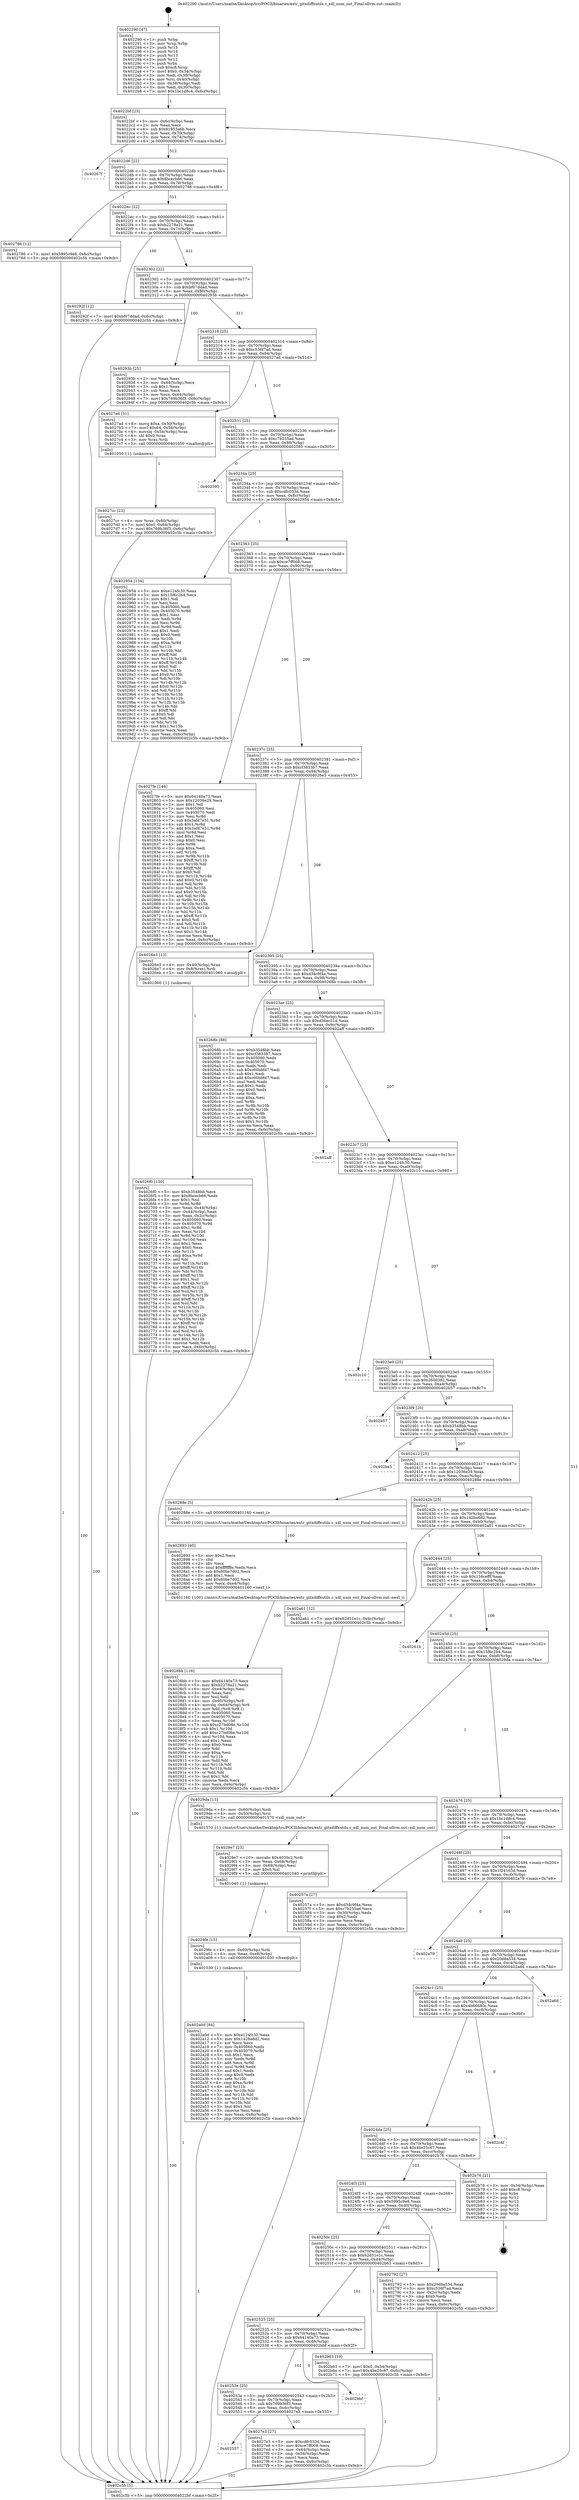 digraph "0x402290" {
  label = "0x402290 (/mnt/c/Users/mathe/Desktop/tcc/POCII/binaries/extr_gitxdiffxutils.c_xdl_num_out_Final-ollvm.out::main(0))"
  labelloc = "t"
  node[shape=record]

  Entry [label="",width=0.3,height=0.3,shape=circle,fillcolor=black,style=filled]
  "0x4022bf" [label="{
     0x4022bf [23]\l
     | [instrs]\l
     &nbsp;&nbsp;0x4022bf \<+3\>: mov -0x6c(%rbp),%eax\l
     &nbsp;&nbsp;0x4022c2 \<+2\>: mov %eax,%ecx\l
     &nbsp;&nbsp;0x4022c4 \<+6\>: sub $0x81953a6b,%ecx\l
     &nbsp;&nbsp;0x4022ca \<+3\>: mov %eax,-0x70(%rbp)\l
     &nbsp;&nbsp;0x4022cd \<+3\>: mov %ecx,-0x74(%rbp)\l
     &nbsp;&nbsp;0x4022d0 \<+6\>: je 000000000040267f \<main+0x3ef\>\l
  }"]
  "0x40267f" [label="{
     0x40267f\l
  }", style=dashed]
  "0x4022d6" [label="{
     0x4022d6 [22]\l
     | [instrs]\l
     &nbsp;&nbsp;0x4022d6 \<+5\>: jmp 00000000004022db \<main+0x4b\>\l
     &nbsp;&nbsp;0x4022db \<+3\>: mov -0x70(%rbp),%eax\l
     &nbsp;&nbsp;0x4022de \<+5\>: sub $0x8bcecb66,%eax\l
     &nbsp;&nbsp;0x4022e3 \<+3\>: mov %eax,-0x78(%rbp)\l
     &nbsp;&nbsp;0x4022e6 \<+6\>: je 0000000000402786 \<main+0x4f6\>\l
  }"]
  Exit [label="",width=0.3,height=0.3,shape=circle,fillcolor=black,style=filled,peripheries=2]
  "0x402786" [label="{
     0x402786 [12]\l
     | [instrs]\l
     &nbsp;&nbsp;0x402786 \<+7\>: movl $0x5995c9e8,-0x6c(%rbp)\l
     &nbsp;&nbsp;0x40278d \<+5\>: jmp 0000000000402c5b \<main+0x9cb\>\l
  }"]
  "0x4022ec" [label="{
     0x4022ec [22]\l
     | [instrs]\l
     &nbsp;&nbsp;0x4022ec \<+5\>: jmp 00000000004022f1 \<main+0x61\>\l
     &nbsp;&nbsp;0x4022f1 \<+3\>: mov -0x70(%rbp),%eax\l
     &nbsp;&nbsp;0x4022f4 \<+5\>: sub $0xb2278a21,%eax\l
     &nbsp;&nbsp;0x4022f9 \<+3\>: mov %eax,-0x7c(%rbp)\l
     &nbsp;&nbsp;0x4022fc \<+6\>: je 000000000040292f \<main+0x69f\>\l
  }"]
  "0x402a0d" [label="{
     0x402a0d [84]\l
     | [instrs]\l
     &nbsp;&nbsp;0x402a0d \<+5\>: mov $0xe124fc30,%eax\l
     &nbsp;&nbsp;0x402a12 \<+5\>: mov $0x142ba6d2,%esi\l
     &nbsp;&nbsp;0x402a17 \<+2\>: xor %ecx,%ecx\l
     &nbsp;&nbsp;0x402a19 \<+7\>: mov 0x405060,%edx\l
     &nbsp;&nbsp;0x402a20 \<+8\>: mov 0x405070,%r8d\l
     &nbsp;&nbsp;0x402a28 \<+3\>: sub $0x1,%ecx\l
     &nbsp;&nbsp;0x402a2b \<+3\>: mov %edx,%r9d\l
     &nbsp;&nbsp;0x402a2e \<+3\>: add %ecx,%r9d\l
     &nbsp;&nbsp;0x402a31 \<+4\>: imul %r9d,%edx\l
     &nbsp;&nbsp;0x402a35 \<+3\>: and $0x1,%edx\l
     &nbsp;&nbsp;0x402a38 \<+3\>: cmp $0x0,%edx\l
     &nbsp;&nbsp;0x402a3b \<+4\>: sete %r10b\l
     &nbsp;&nbsp;0x402a3f \<+4\>: cmp $0xa,%r8d\l
     &nbsp;&nbsp;0x402a43 \<+4\>: setl %r11b\l
     &nbsp;&nbsp;0x402a47 \<+3\>: mov %r10b,%bl\l
     &nbsp;&nbsp;0x402a4a \<+3\>: and %r11b,%bl\l
     &nbsp;&nbsp;0x402a4d \<+3\>: xor %r11b,%r10b\l
     &nbsp;&nbsp;0x402a50 \<+3\>: or %r10b,%bl\l
     &nbsp;&nbsp;0x402a53 \<+3\>: test $0x1,%bl\l
     &nbsp;&nbsp;0x402a56 \<+3\>: cmovne %esi,%eax\l
     &nbsp;&nbsp;0x402a59 \<+3\>: mov %eax,-0x6c(%rbp)\l
     &nbsp;&nbsp;0x402a5c \<+5\>: jmp 0000000000402c5b \<main+0x9cb\>\l
  }"]
  "0x40292f" [label="{
     0x40292f [12]\l
     | [instrs]\l
     &nbsp;&nbsp;0x40292f \<+7\>: movl $0xbf07ddad,-0x6c(%rbp)\l
     &nbsp;&nbsp;0x402936 \<+5\>: jmp 0000000000402c5b \<main+0x9cb\>\l
  }"]
  "0x402302" [label="{
     0x402302 [22]\l
     | [instrs]\l
     &nbsp;&nbsp;0x402302 \<+5\>: jmp 0000000000402307 \<main+0x77\>\l
     &nbsp;&nbsp;0x402307 \<+3\>: mov -0x70(%rbp),%eax\l
     &nbsp;&nbsp;0x40230a \<+5\>: sub $0xbf07ddad,%eax\l
     &nbsp;&nbsp;0x40230f \<+3\>: mov %eax,-0x80(%rbp)\l
     &nbsp;&nbsp;0x402312 \<+6\>: je 000000000040293b \<main+0x6ab\>\l
  }"]
  "0x4029fe" [label="{
     0x4029fe [15]\l
     | [instrs]\l
     &nbsp;&nbsp;0x4029fe \<+4\>: mov -0x60(%rbp),%rdi\l
     &nbsp;&nbsp;0x402a02 \<+6\>: mov %eax,-0xe8(%rbp)\l
     &nbsp;&nbsp;0x402a08 \<+5\>: call 0000000000401030 \<free@plt\>\l
     | [calls]\l
     &nbsp;&nbsp;0x401030 \{1\} (unknown)\l
  }"]
  "0x40293b" [label="{
     0x40293b [25]\l
     | [instrs]\l
     &nbsp;&nbsp;0x40293b \<+2\>: xor %eax,%eax\l
     &nbsp;&nbsp;0x40293d \<+3\>: mov -0x64(%rbp),%ecx\l
     &nbsp;&nbsp;0x402940 \<+3\>: sub $0x1,%eax\l
     &nbsp;&nbsp;0x402943 \<+2\>: sub %eax,%ecx\l
     &nbsp;&nbsp;0x402945 \<+3\>: mov %ecx,-0x64(%rbp)\l
     &nbsp;&nbsp;0x402948 \<+7\>: movl $0x769b36f3,-0x6c(%rbp)\l
     &nbsp;&nbsp;0x40294f \<+5\>: jmp 0000000000402c5b \<main+0x9cb\>\l
  }"]
  "0x402318" [label="{
     0x402318 [25]\l
     | [instrs]\l
     &nbsp;&nbsp;0x402318 \<+5\>: jmp 000000000040231d \<main+0x8d\>\l
     &nbsp;&nbsp;0x40231d \<+3\>: mov -0x70(%rbp),%eax\l
     &nbsp;&nbsp;0x402320 \<+5\>: sub $0xc536f7ad,%eax\l
     &nbsp;&nbsp;0x402325 \<+6\>: mov %eax,-0x84(%rbp)\l
     &nbsp;&nbsp;0x40232b \<+6\>: je 00000000004027ad \<main+0x51d\>\l
  }"]
  "0x4029e7" [label="{
     0x4029e7 [23]\l
     | [instrs]\l
     &nbsp;&nbsp;0x4029e7 \<+10\>: movabs $0x4030c2,%rdi\l
     &nbsp;&nbsp;0x4029f1 \<+3\>: mov %eax,-0x68(%rbp)\l
     &nbsp;&nbsp;0x4029f4 \<+3\>: mov -0x68(%rbp),%esi\l
     &nbsp;&nbsp;0x4029f7 \<+2\>: mov $0x0,%al\l
     &nbsp;&nbsp;0x4029f9 \<+5\>: call 0000000000401040 \<printf@plt\>\l
     | [calls]\l
     &nbsp;&nbsp;0x401040 \{1\} (unknown)\l
  }"]
  "0x4027ad" [label="{
     0x4027ad [31]\l
     | [instrs]\l
     &nbsp;&nbsp;0x4027ad \<+8\>: movq $0xa,-0x50(%rbp)\l
     &nbsp;&nbsp;0x4027b5 \<+7\>: movl $0x64,-0x54(%rbp)\l
     &nbsp;&nbsp;0x4027bc \<+4\>: movslq -0x54(%rbp),%rax\l
     &nbsp;&nbsp;0x4027c0 \<+4\>: shl $0x0,%rax\l
     &nbsp;&nbsp;0x4027c4 \<+3\>: mov %rax,%rdi\l
     &nbsp;&nbsp;0x4027c7 \<+5\>: call 0000000000401050 \<malloc@plt\>\l
     | [calls]\l
     &nbsp;&nbsp;0x401050 \{1\} (unknown)\l
  }"]
  "0x402331" [label="{
     0x402331 [25]\l
     | [instrs]\l
     &nbsp;&nbsp;0x402331 \<+5\>: jmp 0000000000402336 \<main+0xa6\>\l
     &nbsp;&nbsp;0x402336 \<+3\>: mov -0x70(%rbp),%eax\l
     &nbsp;&nbsp;0x402339 \<+5\>: sub $0xc7b255ad,%eax\l
     &nbsp;&nbsp;0x40233e \<+6\>: mov %eax,-0x88(%rbp)\l
     &nbsp;&nbsp;0x402344 \<+6\>: je 0000000000402595 \<main+0x305\>\l
  }"]
  "0x4028bb" [label="{
     0x4028bb [116]\l
     | [instrs]\l
     &nbsp;&nbsp;0x4028bb \<+5\>: mov $0x64140a73,%ecx\l
     &nbsp;&nbsp;0x4028c0 \<+5\>: mov $0xb2278a21,%edx\l
     &nbsp;&nbsp;0x4028c5 \<+6\>: mov -0xe4(%rbp),%esi\l
     &nbsp;&nbsp;0x4028cb \<+3\>: imul %eax,%esi\l
     &nbsp;&nbsp;0x4028ce \<+3\>: mov %sil,%dil\l
     &nbsp;&nbsp;0x4028d1 \<+4\>: mov -0x60(%rbp),%r8\l
     &nbsp;&nbsp;0x4028d5 \<+4\>: movslq -0x64(%rbp),%r9\l
     &nbsp;&nbsp;0x4028d9 \<+4\>: mov %dil,(%r8,%r9,1)\l
     &nbsp;&nbsp;0x4028dd \<+7\>: mov 0x405060,%eax\l
     &nbsp;&nbsp;0x4028e4 \<+7\>: mov 0x405070,%esi\l
     &nbsp;&nbsp;0x4028eb \<+3\>: mov %eax,%r10d\l
     &nbsp;&nbsp;0x4028ee \<+7\>: sub $0xc27bd08e,%r10d\l
     &nbsp;&nbsp;0x4028f5 \<+4\>: sub $0x1,%r10d\l
     &nbsp;&nbsp;0x4028f9 \<+7\>: add $0xc27bd08e,%r10d\l
     &nbsp;&nbsp;0x402900 \<+4\>: imul %r10d,%eax\l
     &nbsp;&nbsp;0x402904 \<+3\>: and $0x1,%eax\l
     &nbsp;&nbsp;0x402907 \<+3\>: cmp $0x0,%eax\l
     &nbsp;&nbsp;0x40290a \<+4\>: sete %dil\l
     &nbsp;&nbsp;0x40290e \<+3\>: cmp $0xa,%esi\l
     &nbsp;&nbsp;0x402911 \<+4\>: setl %r11b\l
     &nbsp;&nbsp;0x402915 \<+3\>: mov %dil,%bl\l
     &nbsp;&nbsp;0x402918 \<+3\>: and %r11b,%bl\l
     &nbsp;&nbsp;0x40291b \<+3\>: xor %r11b,%dil\l
     &nbsp;&nbsp;0x40291e \<+3\>: or %dil,%bl\l
     &nbsp;&nbsp;0x402921 \<+3\>: test $0x1,%bl\l
     &nbsp;&nbsp;0x402924 \<+3\>: cmovne %edx,%ecx\l
     &nbsp;&nbsp;0x402927 \<+3\>: mov %ecx,-0x6c(%rbp)\l
     &nbsp;&nbsp;0x40292a \<+5\>: jmp 0000000000402c5b \<main+0x9cb\>\l
  }"]
  "0x402595" [label="{
     0x402595\l
  }", style=dashed]
  "0x40234a" [label="{
     0x40234a [25]\l
     | [instrs]\l
     &nbsp;&nbsp;0x40234a \<+5\>: jmp 000000000040234f \<main+0xbf\>\l
     &nbsp;&nbsp;0x40234f \<+3\>: mov -0x70(%rbp),%eax\l
     &nbsp;&nbsp;0x402352 \<+5\>: sub $0xcdfc033d,%eax\l
     &nbsp;&nbsp;0x402357 \<+6\>: mov %eax,-0x8c(%rbp)\l
     &nbsp;&nbsp;0x40235d \<+6\>: je 0000000000402954 \<main+0x6c4\>\l
  }"]
  "0x402893" [label="{
     0x402893 [40]\l
     | [instrs]\l
     &nbsp;&nbsp;0x402893 \<+5\>: mov $0x2,%ecx\l
     &nbsp;&nbsp;0x402898 \<+1\>: cltd\l
     &nbsp;&nbsp;0x402899 \<+2\>: idiv %ecx\l
     &nbsp;&nbsp;0x40289b \<+6\>: imul $0xfffffffe,%edx,%ecx\l
     &nbsp;&nbsp;0x4028a1 \<+6\>: sub $0x60be7d02,%ecx\l
     &nbsp;&nbsp;0x4028a7 \<+3\>: add $0x1,%ecx\l
     &nbsp;&nbsp;0x4028aa \<+6\>: add $0x60be7d02,%ecx\l
     &nbsp;&nbsp;0x4028b0 \<+6\>: mov %ecx,-0xe4(%rbp)\l
     &nbsp;&nbsp;0x4028b6 \<+5\>: call 0000000000401160 \<next_i\>\l
     | [calls]\l
     &nbsp;&nbsp;0x401160 \{100\} (/mnt/c/Users/mathe/Desktop/tcc/POCII/binaries/extr_gitxdiffxutils.c_xdl_num_out_Final-ollvm.out::next_i)\l
  }"]
  "0x402954" [label="{
     0x402954 [134]\l
     | [instrs]\l
     &nbsp;&nbsp;0x402954 \<+5\>: mov $0xe124fc30,%eax\l
     &nbsp;&nbsp;0x402959 \<+5\>: mov $0x15f6c2b4,%ecx\l
     &nbsp;&nbsp;0x40295e \<+2\>: mov $0x1,%dl\l
     &nbsp;&nbsp;0x402960 \<+2\>: xor %esi,%esi\l
     &nbsp;&nbsp;0x402962 \<+7\>: mov 0x405060,%edi\l
     &nbsp;&nbsp;0x402969 \<+8\>: mov 0x405070,%r8d\l
     &nbsp;&nbsp;0x402971 \<+3\>: sub $0x1,%esi\l
     &nbsp;&nbsp;0x402974 \<+3\>: mov %edi,%r9d\l
     &nbsp;&nbsp;0x402977 \<+3\>: add %esi,%r9d\l
     &nbsp;&nbsp;0x40297a \<+4\>: imul %r9d,%edi\l
     &nbsp;&nbsp;0x40297e \<+3\>: and $0x1,%edi\l
     &nbsp;&nbsp;0x402981 \<+3\>: cmp $0x0,%edi\l
     &nbsp;&nbsp;0x402984 \<+4\>: sete %r10b\l
     &nbsp;&nbsp;0x402988 \<+4\>: cmp $0xa,%r8d\l
     &nbsp;&nbsp;0x40298c \<+4\>: setl %r11b\l
     &nbsp;&nbsp;0x402990 \<+3\>: mov %r10b,%bl\l
     &nbsp;&nbsp;0x402993 \<+3\>: xor $0xff,%bl\l
     &nbsp;&nbsp;0x402996 \<+3\>: mov %r11b,%r14b\l
     &nbsp;&nbsp;0x402999 \<+4\>: xor $0xff,%r14b\l
     &nbsp;&nbsp;0x40299d \<+3\>: xor $0x0,%dl\l
     &nbsp;&nbsp;0x4029a0 \<+3\>: mov %bl,%r15b\l
     &nbsp;&nbsp;0x4029a3 \<+4\>: and $0x0,%r15b\l
     &nbsp;&nbsp;0x4029a7 \<+3\>: and %dl,%r10b\l
     &nbsp;&nbsp;0x4029aa \<+3\>: mov %r14b,%r12b\l
     &nbsp;&nbsp;0x4029ad \<+4\>: and $0x0,%r12b\l
     &nbsp;&nbsp;0x4029b1 \<+3\>: and %dl,%r11b\l
     &nbsp;&nbsp;0x4029b4 \<+3\>: or %r10b,%r15b\l
     &nbsp;&nbsp;0x4029b7 \<+3\>: or %r11b,%r12b\l
     &nbsp;&nbsp;0x4029ba \<+3\>: xor %r12b,%r15b\l
     &nbsp;&nbsp;0x4029bd \<+3\>: or %r14b,%bl\l
     &nbsp;&nbsp;0x4029c0 \<+3\>: xor $0xff,%bl\l
     &nbsp;&nbsp;0x4029c3 \<+3\>: or $0x0,%dl\l
     &nbsp;&nbsp;0x4029c6 \<+2\>: and %dl,%bl\l
     &nbsp;&nbsp;0x4029c8 \<+3\>: or %bl,%r15b\l
     &nbsp;&nbsp;0x4029cb \<+4\>: test $0x1,%r15b\l
     &nbsp;&nbsp;0x4029cf \<+3\>: cmovne %ecx,%eax\l
     &nbsp;&nbsp;0x4029d2 \<+3\>: mov %eax,-0x6c(%rbp)\l
     &nbsp;&nbsp;0x4029d5 \<+5\>: jmp 0000000000402c5b \<main+0x9cb\>\l
  }"]
  "0x402363" [label="{
     0x402363 [25]\l
     | [instrs]\l
     &nbsp;&nbsp;0x402363 \<+5\>: jmp 0000000000402368 \<main+0xd8\>\l
     &nbsp;&nbsp;0x402368 \<+3\>: mov -0x70(%rbp),%eax\l
     &nbsp;&nbsp;0x40236b \<+5\>: sub $0xce7ff008,%eax\l
     &nbsp;&nbsp;0x402370 \<+6\>: mov %eax,-0x90(%rbp)\l
     &nbsp;&nbsp;0x402376 \<+6\>: je 00000000004027fe \<main+0x56e\>\l
  }"]
  "0x402557" [label="{
     0x402557\l
  }", style=dashed]
  "0x4027fe" [label="{
     0x4027fe [144]\l
     | [instrs]\l
     &nbsp;&nbsp;0x4027fe \<+5\>: mov $0x64140a73,%eax\l
     &nbsp;&nbsp;0x402803 \<+5\>: mov $0x12036e29,%ecx\l
     &nbsp;&nbsp;0x402808 \<+2\>: mov $0x1,%dl\l
     &nbsp;&nbsp;0x40280a \<+7\>: mov 0x405060,%esi\l
     &nbsp;&nbsp;0x402811 \<+7\>: mov 0x405070,%edi\l
     &nbsp;&nbsp;0x402818 \<+3\>: mov %esi,%r8d\l
     &nbsp;&nbsp;0x40281b \<+7\>: sub $0x3afd7e51,%r8d\l
     &nbsp;&nbsp;0x402822 \<+4\>: sub $0x1,%r8d\l
     &nbsp;&nbsp;0x402826 \<+7\>: add $0x3afd7e51,%r8d\l
     &nbsp;&nbsp;0x40282d \<+4\>: imul %r8d,%esi\l
     &nbsp;&nbsp;0x402831 \<+3\>: and $0x1,%esi\l
     &nbsp;&nbsp;0x402834 \<+3\>: cmp $0x0,%esi\l
     &nbsp;&nbsp;0x402837 \<+4\>: sete %r9b\l
     &nbsp;&nbsp;0x40283b \<+3\>: cmp $0xa,%edi\l
     &nbsp;&nbsp;0x40283e \<+4\>: setl %r10b\l
     &nbsp;&nbsp;0x402842 \<+3\>: mov %r9b,%r11b\l
     &nbsp;&nbsp;0x402845 \<+4\>: xor $0xff,%r11b\l
     &nbsp;&nbsp;0x402849 \<+3\>: mov %r10b,%bl\l
     &nbsp;&nbsp;0x40284c \<+3\>: xor $0xff,%bl\l
     &nbsp;&nbsp;0x40284f \<+3\>: xor $0x0,%dl\l
     &nbsp;&nbsp;0x402852 \<+3\>: mov %r11b,%r14b\l
     &nbsp;&nbsp;0x402855 \<+4\>: and $0x0,%r14b\l
     &nbsp;&nbsp;0x402859 \<+3\>: and %dl,%r9b\l
     &nbsp;&nbsp;0x40285c \<+3\>: mov %bl,%r15b\l
     &nbsp;&nbsp;0x40285f \<+4\>: and $0x0,%r15b\l
     &nbsp;&nbsp;0x402863 \<+3\>: and %dl,%r10b\l
     &nbsp;&nbsp;0x402866 \<+3\>: or %r9b,%r14b\l
     &nbsp;&nbsp;0x402869 \<+3\>: or %r10b,%r15b\l
     &nbsp;&nbsp;0x40286c \<+3\>: xor %r15b,%r14b\l
     &nbsp;&nbsp;0x40286f \<+3\>: or %bl,%r11b\l
     &nbsp;&nbsp;0x402872 \<+4\>: xor $0xff,%r11b\l
     &nbsp;&nbsp;0x402876 \<+3\>: or $0x0,%dl\l
     &nbsp;&nbsp;0x402879 \<+3\>: and %dl,%r11b\l
     &nbsp;&nbsp;0x40287c \<+3\>: or %r11b,%r14b\l
     &nbsp;&nbsp;0x40287f \<+4\>: test $0x1,%r14b\l
     &nbsp;&nbsp;0x402883 \<+3\>: cmovne %ecx,%eax\l
     &nbsp;&nbsp;0x402886 \<+3\>: mov %eax,-0x6c(%rbp)\l
     &nbsp;&nbsp;0x402889 \<+5\>: jmp 0000000000402c5b \<main+0x9cb\>\l
  }"]
  "0x40237c" [label="{
     0x40237c [25]\l
     | [instrs]\l
     &nbsp;&nbsp;0x40237c \<+5\>: jmp 0000000000402381 \<main+0xf1\>\l
     &nbsp;&nbsp;0x402381 \<+3\>: mov -0x70(%rbp),%eax\l
     &nbsp;&nbsp;0x402384 \<+5\>: sub $0xcf3833b7,%eax\l
     &nbsp;&nbsp;0x402389 \<+6\>: mov %eax,-0x94(%rbp)\l
     &nbsp;&nbsp;0x40238f \<+6\>: je 00000000004026e3 \<main+0x453\>\l
  }"]
  "0x4027e3" [label="{
     0x4027e3 [27]\l
     | [instrs]\l
     &nbsp;&nbsp;0x4027e3 \<+5\>: mov $0xcdfc033d,%eax\l
     &nbsp;&nbsp;0x4027e8 \<+5\>: mov $0xce7ff008,%ecx\l
     &nbsp;&nbsp;0x4027ed \<+3\>: mov -0x64(%rbp),%edx\l
     &nbsp;&nbsp;0x4027f0 \<+3\>: cmp -0x54(%rbp),%edx\l
     &nbsp;&nbsp;0x4027f3 \<+3\>: cmovl %ecx,%eax\l
     &nbsp;&nbsp;0x4027f6 \<+3\>: mov %eax,-0x6c(%rbp)\l
     &nbsp;&nbsp;0x4027f9 \<+5\>: jmp 0000000000402c5b \<main+0x9cb\>\l
  }"]
  "0x4026e3" [label="{
     0x4026e3 [13]\l
     | [instrs]\l
     &nbsp;&nbsp;0x4026e3 \<+4\>: mov -0x40(%rbp),%rax\l
     &nbsp;&nbsp;0x4026e7 \<+4\>: mov 0x8(%rax),%rdi\l
     &nbsp;&nbsp;0x4026eb \<+5\>: call 0000000000401060 \<atoi@plt\>\l
     | [calls]\l
     &nbsp;&nbsp;0x401060 \{1\} (unknown)\l
  }"]
  "0x402395" [label="{
     0x402395 [25]\l
     | [instrs]\l
     &nbsp;&nbsp;0x402395 \<+5\>: jmp 000000000040239a \<main+0x10a\>\l
     &nbsp;&nbsp;0x40239a \<+3\>: mov -0x70(%rbp),%eax\l
     &nbsp;&nbsp;0x40239d \<+5\>: sub $0xd34c9f4a,%eax\l
     &nbsp;&nbsp;0x4023a2 \<+6\>: mov %eax,-0x98(%rbp)\l
     &nbsp;&nbsp;0x4023a8 \<+6\>: je 000000000040268b \<main+0x3fb\>\l
  }"]
  "0x40253e" [label="{
     0x40253e [25]\l
     | [instrs]\l
     &nbsp;&nbsp;0x40253e \<+5\>: jmp 0000000000402543 \<main+0x2b3\>\l
     &nbsp;&nbsp;0x402543 \<+3\>: mov -0x70(%rbp),%eax\l
     &nbsp;&nbsp;0x402546 \<+5\>: sub $0x769b36f3,%eax\l
     &nbsp;&nbsp;0x40254b \<+6\>: mov %eax,-0xdc(%rbp)\l
     &nbsp;&nbsp;0x402551 \<+6\>: je 00000000004027e3 \<main+0x553\>\l
  }"]
  "0x40268b" [label="{
     0x40268b [88]\l
     | [instrs]\l
     &nbsp;&nbsp;0x40268b \<+5\>: mov $0xb3548bb,%eax\l
     &nbsp;&nbsp;0x402690 \<+5\>: mov $0xcf3833b7,%ecx\l
     &nbsp;&nbsp;0x402695 \<+7\>: mov 0x405060,%edx\l
     &nbsp;&nbsp;0x40269c \<+7\>: mov 0x405070,%esi\l
     &nbsp;&nbsp;0x4026a3 \<+2\>: mov %edx,%edi\l
     &nbsp;&nbsp;0x4026a5 \<+6\>: sub $0xc60bbfd7,%edi\l
     &nbsp;&nbsp;0x4026ab \<+3\>: sub $0x1,%edi\l
     &nbsp;&nbsp;0x4026ae \<+6\>: add $0xc60bbfd7,%edi\l
     &nbsp;&nbsp;0x4026b4 \<+3\>: imul %edi,%edx\l
     &nbsp;&nbsp;0x4026b7 \<+3\>: and $0x1,%edx\l
     &nbsp;&nbsp;0x4026ba \<+3\>: cmp $0x0,%edx\l
     &nbsp;&nbsp;0x4026bd \<+4\>: sete %r8b\l
     &nbsp;&nbsp;0x4026c1 \<+3\>: cmp $0xa,%esi\l
     &nbsp;&nbsp;0x4026c4 \<+4\>: setl %r9b\l
     &nbsp;&nbsp;0x4026c8 \<+3\>: mov %r8b,%r10b\l
     &nbsp;&nbsp;0x4026cb \<+3\>: and %r9b,%r10b\l
     &nbsp;&nbsp;0x4026ce \<+3\>: xor %r9b,%r8b\l
     &nbsp;&nbsp;0x4026d1 \<+3\>: or %r8b,%r10b\l
     &nbsp;&nbsp;0x4026d4 \<+4\>: test $0x1,%r10b\l
     &nbsp;&nbsp;0x4026d8 \<+3\>: cmovne %ecx,%eax\l
     &nbsp;&nbsp;0x4026db \<+3\>: mov %eax,-0x6c(%rbp)\l
     &nbsp;&nbsp;0x4026de \<+5\>: jmp 0000000000402c5b \<main+0x9cb\>\l
  }"]
  "0x4023ae" [label="{
     0x4023ae [25]\l
     | [instrs]\l
     &nbsp;&nbsp;0x4023ae \<+5\>: jmp 00000000004023b3 \<main+0x123\>\l
     &nbsp;&nbsp;0x4023b3 \<+3\>: mov -0x70(%rbp),%eax\l
     &nbsp;&nbsp;0x4023b6 \<+5\>: sub $0xd36ec51d,%eax\l
     &nbsp;&nbsp;0x4023bb \<+6\>: mov %eax,-0x9c(%rbp)\l
     &nbsp;&nbsp;0x4023c1 \<+6\>: je 0000000000402aff \<main+0x86f\>\l
  }"]
  "0x402bbf" [label="{
     0x402bbf\l
  }", style=dashed]
  "0x402aff" [label="{
     0x402aff\l
  }", style=dashed]
  "0x4023c7" [label="{
     0x4023c7 [25]\l
     | [instrs]\l
     &nbsp;&nbsp;0x4023c7 \<+5\>: jmp 00000000004023cc \<main+0x13c\>\l
     &nbsp;&nbsp;0x4023cc \<+3\>: mov -0x70(%rbp),%eax\l
     &nbsp;&nbsp;0x4023cf \<+5\>: sub $0xe124fc30,%eax\l
     &nbsp;&nbsp;0x4023d4 \<+6\>: mov %eax,-0xa0(%rbp)\l
     &nbsp;&nbsp;0x4023da \<+6\>: je 0000000000402c10 \<main+0x980\>\l
  }"]
  "0x402525" [label="{
     0x402525 [25]\l
     | [instrs]\l
     &nbsp;&nbsp;0x402525 \<+5\>: jmp 000000000040252a \<main+0x29a\>\l
     &nbsp;&nbsp;0x40252a \<+3\>: mov -0x70(%rbp),%eax\l
     &nbsp;&nbsp;0x40252d \<+5\>: sub $0x64140a73,%eax\l
     &nbsp;&nbsp;0x402532 \<+6\>: mov %eax,-0xd8(%rbp)\l
     &nbsp;&nbsp;0x402538 \<+6\>: je 0000000000402bbf \<main+0x92f\>\l
  }"]
  "0x402c10" [label="{
     0x402c10\l
  }", style=dashed]
  "0x4023e0" [label="{
     0x4023e0 [25]\l
     | [instrs]\l
     &nbsp;&nbsp;0x4023e0 \<+5\>: jmp 00000000004023e5 \<main+0x155\>\l
     &nbsp;&nbsp;0x4023e5 \<+3\>: mov -0x70(%rbp),%eax\l
     &nbsp;&nbsp;0x4023e8 \<+5\>: sub $0x2600382,%eax\l
     &nbsp;&nbsp;0x4023ed \<+6\>: mov %eax,-0xa4(%rbp)\l
     &nbsp;&nbsp;0x4023f3 \<+6\>: je 0000000000402b57 \<main+0x8c7\>\l
  }"]
  "0x402b63" [label="{
     0x402b63 [19]\l
     | [instrs]\l
     &nbsp;&nbsp;0x402b63 \<+7\>: movl $0x0,-0x34(%rbp)\l
     &nbsp;&nbsp;0x402b6a \<+7\>: movl $0x4be25c67,-0x6c(%rbp)\l
     &nbsp;&nbsp;0x402b71 \<+5\>: jmp 0000000000402c5b \<main+0x9cb\>\l
  }"]
  "0x402b57" [label="{
     0x402b57\l
  }", style=dashed]
  "0x4023f9" [label="{
     0x4023f9 [25]\l
     | [instrs]\l
     &nbsp;&nbsp;0x4023f9 \<+5\>: jmp 00000000004023fe \<main+0x16e\>\l
     &nbsp;&nbsp;0x4023fe \<+3\>: mov -0x70(%rbp),%eax\l
     &nbsp;&nbsp;0x402401 \<+5\>: sub $0xb3548bb,%eax\l
     &nbsp;&nbsp;0x402406 \<+6\>: mov %eax,-0xa8(%rbp)\l
     &nbsp;&nbsp;0x40240c \<+6\>: je 0000000000402ba3 \<main+0x913\>\l
  }"]
  "0x4027cc" [label="{
     0x4027cc [23]\l
     | [instrs]\l
     &nbsp;&nbsp;0x4027cc \<+4\>: mov %rax,-0x60(%rbp)\l
     &nbsp;&nbsp;0x4027d0 \<+7\>: movl $0x0,-0x64(%rbp)\l
     &nbsp;&nbsp;0x4027d7 \<+7\>: movl $0x769b36f3,-0x6c(%rbp)\l
     &nbsp;&nbsp;0x4027de \<+5\>: jmp 0000000000402c5b \<main+0x9cb\>\l
  }"]
  "0x402ba3" [label="{
     0x402ba3\l
  }", style=dashed]
  "0x402412" [label="{
     0x402412 [25]\l
     | [instrs]\l
     &nbsp;&nbsp;0x402412 \<+5\>: jmp 0000000000402417 \<main+0x187\>\l
     &nbsp;&nbsp;0x402417 \<+3\>: mov -0x70(%rbp),%eax\l
     &nbsp;&nbsp;0x40241a \<+5\>: sub $0x12036e29,%eax\l
     &nbsp;&nbsp;0x40241f \<+6\>: mov %eax,-0xac(%rbp)\l
     &nbsp;&nbsp;0x402425 \<+6\>: je 000000000040288e \<main+0x5fe\>\l
  }"]
  "0x40250c" [label="{
     0x40250c [25]\l
     | [instrs]\l
     &nbsp;&nbsp;0x40250c \<+5\>: jmp 0000000000402511 \<main+0x281\>\l
     &nbsp;&nbsp;0x402511 \<+3\>: mov -0x70(%rbp),%eax\l
     &nbsp;&nbsp;0x402514 \<+5\>: sub $0x62d51e1c,%eax\l
     &nbsp;&nbsp;0x402519 \<+6\>: mov %eax,-0xd4(%rbp)\l
     &nbsp;&nbsp;0x40251f \<+6\>: je 0000000000402b63 \<main+0x8d3\>\l
  }"]
  "0x40288e" [label="{
     0x40288e [5]\l
     | [instrs]\l
     &nbsp;&nbsp;0x40288e \<+5\>: call 0000000000401160 \<next_i\>\l
     | [calls]\l
     &nbsp;&nbsp;0x401160 \{100\} (/mnt/c/Users/mathe/Desktop/tcc/POCII/binaries/extr_gitxdiffxutils.c_xdl_num_out_Final-ollvm.out::next_i)\l
  }"]
  "0x40242b" [label="{
     0x40242b [25]\l
     | [instrs]\l
     &nbsp;&nbsp;0x40242b \<+5\>: jmp 0000000000402430 \<main+0x1a0\>\l
     &nbsp;&nbsp;0x402430 \<+3\>: mov -0x70(%rbp),%eax\l
     &nbsp;&nbsp;0x402433 \<+5\>: sub $0x142ba6d2,%eax\l
     &nbsp;&nbsp;0x402438 \<+6\>: mov %eax,-0xb0(%rbp)\l
     &nbsp;&nbsp;0x40243e \<+6\>: je 0000000000402a61 \<main+0x7d1\>\l
  }"]
  "0x402792" [label="{
     0x402792 [27]\l
     | [instrs]\l
     &nbsp;&nbsp;0x402792 \<+5\>: mov $0x20d8a534,%eax\l
     &nbsp;&nbsp;0x402797 \<+5\>: mov $0xc536f7ad,%ecx\l
     &nbsp;&nbsp;0x40279c \<+3\>: mov -0x2c(%rbp),%edx\l
     &nbsp;&nbsp;0x40279f \<+3\>: cmp $0x0,%edx\l
     &nbsp;&nbsp;0x4027a2 \<+3\>: cmove %ecx,%eax\l
     &nbsp;&nbsp;0x4027a5 \<+3\>: mov %eax,-0x6c(%rbp)\l
     &nbsp;&nbsp;0x4027a8 \<+5\>: jmp 0000000000402c5b \<main+0x9cb\>\l
  }"]
  "0x402a61" [label="{
     0x402a61 [12]\l
     | [instrs]\l
     &nbsp;&nbsp;0x402a61 \<+7\>: movl $0x62d51e1c,-0x6c(%rbp)\l
     &nbsp;&nbsp;0x402a68 \<+5\>: jmp 0000000000402c5b \<main+0x9cb\>\l
  }"]
  "0x402444" [label="{
     0x402444 [25]\l
     | [instrs]\l
     &nbsp;&nbsp;0x402444 \<+5\>: jmp 0000000000402449 \<main+0x1b9\>\l
     &nbsp;&nbsp;0x402449 \<+3\>: mov -0x70(%rbp),%eax\l
     &nbsp;&nbsp;0x40244c \<+5\>: sub $0x158cefff,%eax\l
     &nbsp;&nbsp;0x402451 \<+6\>: mov %eax,-0xb4(%rbp)\l
     &nbsp;&nbsp;0x402457 \<+6\>: je 000000000040261b \<main+0x38b\>\l
  }"]
  "0x4024f3" [label="{
     0x4024f3 [25]\l
     | [instrs]\l
     &nbsp;&nbsp;0x4024f3 \<+5\>: jmp 00000000004024f8 \<main+0x268\>\l
     &nbsp;&nbsp;0x4024f8 \<+3\>: mov -0x70(%rbp),%eax\l
     &nbsp;&nbsp;0x4024fb \<+5\>: sub $0x5995c9e8,%eax\l
     &nbsp;&nbsp;0x402500 \<+6\>: mov %eax,-0xd0(%rbp)\l
     &nbsp;&nbsp;0x402506 \<+6\>: je 0000000000402792 \<main+0x502\>\l
  }"]
  "0x40261b" [label="{
     0x40261b\l
  }", style=dashed]
  "0x40245d" [label="{
     0x40245d [25]\l
     | [instrs]\l
     &nbsp;&nbsp;0x40245d \<+5\>: jmp 0000000000402462 \<main+0x1d2\>\l
     &nbsp;&nbsp;0x402462 \<+3\>: mov -0x70(%rbp),%eax\l
     &nbsp;&nbsp;0x402465 \<+5\>: sub $0x15f6c2b4,%eax\l
     &nbsp;&nbsp;0x40246a \<+6\>: mov %eax,-0xb8(%rbp)\l
     &nbsp;&nbsp;0x402470 \<+6\>: je 00000000004029da \<main+0x74a\>\l
  }"]
  "0x402b76" [label="{
     0x402b76 [21]\l
     | [instrs]\l
     &nbsp;&nbsp;0x402b76 \<+3\>: mov -0x34(%rbp),%eax\l
     &nbsp;&nbsp;0x402b79 \<+7\>: add $0xc8,%rsp\l
     &nbsp;&nbsp;0x402b80 \<+1\>: pop %rbx\l
     &nbsp;&nbsp;0x402b81 \<+2\>: pop %r12\l
     &nbsp;&nbsp;0x402b83 \<+2\>: pop %r13\l
     &nbsp;&nbsp;0x402b85 \<+2\>: pop %r14\l
     &nbsp;&nbsp;0x402b87 \<+2\>: pop %r15\l
     &nbsp;&nbsp;0x402b89 \<+1\>: pop %rbp\l
     &nbsp;&nbsp;0x402b8a \<+1\>: ret\l
  }"]
  "0x4029da" [label="{
     0x4029da [13]\l
     | [instrs]\l
     &nbsp;&nbsp;0x4029da \<+4\>: mov -0x60(%rbp),%rdi\l
     &nbsp;&nbsp;0x4029de \<+4\>: mov -0x50(%rbp),%rsi\l
     &nbsp;&nbsp;0x4029e2 \<+5\>: call 0000000000401570 \<xdl_num_out\>\l
     | [calls]\l
     &nbsp;&nbsp;0x401570 \{1\} (/mnt/c/Users/mathe/Desktop/tcc/POCII/binaries/extr_gitxdiffxutils.c_xdl_num_out_Final-ollvm.out::xdl_num_out)\l
  }"]
  "0x402476" [label="{
     0x402476 [25]\l
     | [instrs]\l
     &nbsp;&nbsp;0x402476 \<+5\>: jmp 000000000040247b \<main+0x1eb\>\l
     &nbsp;&nbsp;0x40247b \<+3\>: mov -0x70(%rbp),%eax\l
     &nbsp;&nbsp;0x40247e \<+5\>: sub $0x1bc1d8c4,%eax\l
     &nbsp;&nbsp;0x402483 \<+6\>: mov %eax,-0xbc(%rbp)\l
     &nbsp;&nbsp;0x402489 \<+6\>: je 000000000040257a \<main+0x2ea\>\l
  }"]
  "0x4024da" [label="{
     0x4024da [25]\l
     | [instrs]\l
     &nbsp;&nbsp;0x4024da \<+5\>: jmp 00000000004024df \<main+0x24f\>\l
     &nbsp;&nbsp;0x4024df \<+3\>: mov -0x70(%rbp),%eax\l
     &nbsp;&nbsp;0x4024e2 \<+5\>: sub $0x4be25c67,%eax\l
     &nbsp;&nbsp;0x4024e7 \<+6\>: mov %eax,-0xcc(%rbp)\l
     &nbsp;&nbsp;0x4024ed \<+6\>: je 0000000000402b76 \<main+0x8e6\>\l
  }"]
  "0x40257a" [label="{
     0x40257a [27]\l
     | [instrs]\l
     &nbsp;&nbsp;0x40257a \<+5\>: mov $0xd34c9f4a,%eax\l
     &nbsp;&nbsp;0x40257f \<+5\>: mov $0xc7b255ad,%ecx\l
     &nbsp;&nbsp;0x402584 \<+3\>: mov -0x30(%rbp),%edx\l
     &nbsp;&nbsp;0x402587 \<+3\>: cmp $0x2,%edx\l
     &nbsp;&nbsp;0x40258a \<+3\>: cmovne %ecx,%eax\l
     &nbsp;&nbsp;0x40258d \<+3\>: mov %eax,-0x6c(%rbp)\l
     &nbsp;&nbsp;0x402590 \<+5\>: jmp 0000000000402c5b \<main+0x9cb\>\l
  }"]
  "0x40248f" [label="{
     0x40248f [25]\l
     | [instrs]\l
     &nbsp;&nbsp;0x40248f \<+5\>: jmp 0000000000402494 \<main+0x204\>\l
     &nbsp;&nbsp;0x402494 \<+3\>: mov -0x70(%rbp),%eax\l
     &nbsp;&nbsp;0x402497 \<+5\>: sub $0x1f24163d,%eax\l
     &nbsp;&nbsp;0x40249c \<+6\>: mov %eax,-0xc0(%rbp)\l
     &nbsp;&nbsp;0x4024a2 \<+6\>: je 0000000000402a79 \<main+0x7e9\>\l
  }"]
  "0x402c5b" [label="{
     0x402c5b [5]\l
     | [instrs]\l
     &nbsp;&nbsp;0x402c5b \<+5\>: jmp 00000000004022bf \<main+0x2f\>\l
  }"]
  "0x402290" [label="{
     0x402290 [47]\l
     | [instrs]\l
     &nbsp;&nbsp;0x402290 \<+1\>: push %rbp\l
     &nbsp;&nbsp;0x402291 \<+3\>: mov %rsp,%rbp\l
     &nbsp;&nbsp;0x402294 \<+2\>: push %r15\l
     &nbsp;&nbsp;0x402296 \<+2\>: push %r14\l
     &nbsp;&nbsp;0x402298 \<+2\>: push %r13\l
     &nbsp;&nbsp;0x40229a \<+2\>: push %r12\l
     &nbsp;&nbsp;0x40229c \<+1\>: push %rbx\l
     &nbsp;&nbsp;0x40229d \<+7\>: sub $0xc8,%rsp\l
     &nbsp;&nbsp;0x4022a4 \<+7\>: movl $0x0,-0x34(%rbp)\l
     &nbsp;&nbsp;0x4022ab \<+3\>: mov %edi,-0x38(%rbp)\l
     &nbsp;&nbsp;0x4022ae \<+4\>: mov %rsi,-0x40(%rbp)\l
     &nbsp;&nbsp;0x4022b2 \<+3\>: mov -0x38(%rbp),%edi\l
     &nbsp;&nbsp;0x4022b5 \<+3\>: mov %edi,-0x30(%rbp)\l
     &nbsp;&nbsp;0x4022b8 \<+7\>: movl $0x1bc1d8c4,-0x6c(%rbp)\l
  }"]
  "0x4026f0" [label="{
     0x4026f0 [150]\l
     | [instrs]\l
     &nbsp;&nbsp;0x4026f0 \<+5\>: mov $0xb3548bb,%ecx\l
     &nbsp;&nbsp;0x4026f5 \<+5\>: mov $0x8bcecb66,%edx\l
     &nbsp;&nbsp;0x4026fa \<+3\>: mov $0x1,%sil\l
     &nbsp;&nbsp;0x4026fd \<+3\>: xor %r8d,%r8d\l
     &nbsp;&nbsp;0x402700 \<+3\>: mov %eax,-0x44(%rbp)\l
     &nbsp;&nbsp;0x402703 \<+3\>: mov -0x44(%rbp),%eax\l
     &nbsp;&nbsp;0x402706 \<+3\>: mov %eax,-0x2c(%rbp)\l
     &nbsp;&nbsp;0x402709 \<+7\>: mov 0x405060,%eax\l
     &nbsp;&nbsp;0x402710 \<+8\>: mov 0x405070,%r9d\l
     &nbsp;&nbsp;0x402718 \<+4\>: sub $0x1,%r8d\l
     &nbsp;&nbsp;0x40271c \<+3\>: mov %eax,%r10d\l
     &nbsp;&nbsp;0x40271f \<+3\>: add %r8d,%r10d\l
     &nbsp;&nbsp;0x402722 \<+4\>: imul %r10d,%eax\l
     &nbsp;&nbsp;0x402726 \<+3\>: and $0x1,%eax\l
     &nbsp;&nbsp;0x402729 \<+3\>: cmp $0x0,%eax\l
     &nbsp;&nbsp;0x40272c \<+4\>: sete %r11b\l
     &nbsp;&nbsp;0x402730 \<+4\>: cmp $0xa,%r9d\l
     &nbsp;&nbsp;0x402734 \<+3\>: setl %bl\l
     &nbsp;&nbsp;0x402737 \<+3\>: mov %r11b,%r14b\l
     &nbsp;&nbsp;0x40273a \<+4\>: xor $0xff,%r14b\l
     &nbsp;&nbsp;0x40273e \<+3\>: mov %bl,%r15b\l
     &nbsp;&nbsp;0x402741 \<+4\>: xor $0xff,%r15b\l
     &nbsp;&nbsp;0x402745 \<+4\>: xor $0x1,%sil\l
     &nbsp;&nbsp;0x402749 \<+3\>: mov %r14b,%r12b\l
     &nbsp;&nbsp;0x40274c \<+4\>: and $0xff,%r12b\l
     &nbsp;&nbsp;0x402750 \<+3\>: and %sil,%r11b\l
     &nbsp;&nbsp;0x402753 \<+3\>: mov %r15b,%r13b\l
     &nbsp;&nbsp;0x402756 \<+4\>: and $0xff,%r13b\l
     &nbsp;&nbsp;0x40275a \<+3\>: and %sil,%bl\l
     &nbsp;&nbsp;0x40275d \<+3\>: or %r11b,%r12b\l
     &nbsp;&nbsp;0x402760 \<+3\>: or %bl,%r13b\l
     &nbsp;&nbsp;0x402763 \<+3\>: xor %r13b,%r12b\l
     &nbsp;&nbsp;0x402766 \<+3\>: or %r15b,%r14b\l
     &nbsp;&nbsp;0x402769 \<+4\>: xor $0xff,%r14b\l
     &nbsp;&nbsp;0x40276d \<+4\>: or $0x1,%sil\l
     &nbsp;&nbsp;0x402771 \<+3\>: and %sil,%r14b\l
     &nbsp;&nbsp;0x402774 \<+3\>: or %r14b,%r12b\l
     &nbsp;&nbsp;0x402777 \<+4\>: test $0x1,%r12b\l
     &nbsp;&nbsp;0x40277b \<+3\>: cmovne %edx,%ecx\l
     &nbsp;&nbsp;0x40277e \<+3\>: mov %ecx,-0x6c(%rbp)\l
     &nbsp;&nbsp;0x402781 \<+5\>: jmp 0000000000402c5b \<main+0x9cb\>\l
  }"]
  "0x402c4f" [label="{
     0x402c4f\l
  }", style=dashed]
  "0x402a79" [label="{
     0x402a79\l
  }", style=dashed]
  "0x4024a8" [label="{
     0x4024a8 [25]\l
     | [instrs]\l
     &nbsp;&nbsp;0x4024a8 \<+5\>: jmp 00000000004024ad \<main+0x21d\>\l
     &nbsp;&nbsp;0x4024ad \<+3\>: mov -0x70(%rbp),%eax\l
     &nbsp;&nbsp;0x4024b0 \<+5\>: sub $0x20d8a534,%eax\l
     &nbsp;&nbsp;0x4024b5 \<+6\>: mov %eax,-0xc4(%rbp)\l
     &nbsp;&nbsp;0x4024bb \<+6\>: je 0000000000402a6d \<main+0x7dd\>\l
  }"]
  "0x4024c1" [label="{
     0x4024c1 [25]\l
     | [instrs]\l
     &nbsp;&nbsp;0x4024c1 \<+5\>: jmp 00000000004024c6 \<main+0x236\>\l
     &nbsp;&nbsp;0x4024c6 \<+3\>: mov -0x70(%rbp),%eax\l
     &nbsp;&nbsp;0x4024c9 \<+5\>: sub $0x4b66680c,%eax\l
     &nbsp;&nbsp;0x4024ce \<+6\>: mov %eax,-0xc8(%rbp)\l
     &nbsp;&nbsp;0x4024d4 \<+6\>: je 0000000000402c4f \<main+0x9bf\>\l
  }"]
  "0x402a6d" [label="{
     0x402a6d\l
  }", style=dashed]
  Entry -> "0x402290" [label=" 1"]
  "0x4022bf" -> "0x40267f" [label=" 0"]
  "0x4022bf" -> "0x4022d6" [label=" 512"]
  "0x402b76" -> Exit [label=" 1"]
  "0x4022d6" -> "0x402786" [label=" 1"]
  "0x4022d6" -> "0x4022ec" [label=" 511"]
  "0x402b63" -> "0x402c5b" [label=" 1"]
  "0x4022ec" -> "0x40292f" [label=" 100"]
  "0x4022ec" -> "0x402302" [label=" 411"]
  "0x402a61" -> "0x402c5b" [label=" 1"]
  "0x402302" -> "0x40293b" [label=" 100"]
  "0x402302" -> "0x402318" [label=" 311"]
  "0x402a0d" -> "0x402c5b" [label=" 1"]
  "0x402318" -> "0x4027ad" [label=" 1"]
  "0x402318" -> "0x402331" [label=" 310"]
  "0x4029fe" -> "0x402a0d" [label=" 1"]
  "0x402331" -> "0x402595" [label=" 0"]
  "0x402331" -> "0x40234a" [label=" 310"]
  "0x4029e7" -> "0x4029fe" [label=" 1"]
  "0x40234a" -> "0x402954" [label=" 1"]
  "0x40234a" -> "0x402363" [label=" 309"]
  "0x4029da" -> "0x4029e7" [label=" 1"]
  "0x402363" -> "0x4027fe" [label=" 100"]
  "0x402363" -> "0x40237c" [label=" 209"]
  "0x402954" -> "0x402c5b" [label=" 1"]
  "0x40237c" -> "0x4026e3" [label=" 1"]
  "0x40237c" -> "0x402395" [label=" 208"]
  "0x40293b" -> "0x402c5b" [label=" 100"]
  "0x402395" -> "0x40268b" [label=" 1"]
  "0x402395" -> "0x4023ae" [label=" 207"]
  "0x4028bb" -> "0x402c5b" [label=" 100"]
  "0x4023ae" -> "0x402aff" [label=" 0"]
  "0x4023ae" -> "0x4023c7" [label=" 207"]
  "0x402893" -> "0x4028bb" [label=" 100"]
  "0x4023c7" -> "0x402c10" [label=" 0"]
  "0x4023c7" -> "0x4023e0" [label=" 207"]
  "0x4027fe" -> "0x402c5b" [label=" 100"]
  "0x4023e0" -> "0x402b57" [label=" 0"]
  "0x4023e0" -> "0x4023f9" [label=" 207"]
  "0x4027e3" -> "0x402c5b" [label=" 101"]
  "0x4023f9" -> "0x402ba3" [label=" 0"]
  "0x4023f9" -> "0x402412" [label=" 207"]
  "0x40253e" -> "0x4027e3" [label=" 101"]
  "0x402412" -> "0x40288e" [label=" 100"]
  "0x402412" -> "0x40242b" [label=" 107"]
  "0x40292f" -> "0x402c5b" [label=" 100"]
  "0x40242b" -> "0x402a61" [label=" 1"]
  "0x40242b" -> "0x402444" [label=" 106"]
  "0x402525" -> "0x40253e" [label=" 101"]
  "0x402444" -> "0x40261b" [label=" 0"]
  "0x402444" -> "0x40245d" [label=" 106"]
  "0x40288e" -> "0x402893" [label=" 100"]
  "0x40245d" -> "0x4029da" [label=" 1"]
  "0x40245d" -> "0x402476" [label=" 105"]
  "0x40250c" -> "0x402525" [label=" 101"]
  "0x402476" -> "0x40257a" [label=" 1"]
  "0x402476" -> "0x40248f" [label=" 104"]
  "0x40257a" -> "0x402c5b" [label=" 1"]
  "0x402290" -> "0x4022bf" [label=" 1"]
  "0x402c5b" -> "0x4022bf" [label=" 511"]
  "0x40268b" -> "0x402c5b" [label=" 1"]
  "0x4026e3" -> "0x4026f0" [label=" 1"]
  "0x4026f0" -> "0x402c5b" [label=" 1"]
  "0x402786" -> "0x402c5b" [label=" 1"]
  "0x40253e" -> "0x402557" [label=" 0"]
  "0x40248f" -> "0x402a79" [label=" 0"]
  "0x40248f" -> "0x4024a8" [label=" 104"]
  "0x4027cc" -> "0x402c5b" [label=" 1"]
  "0x4024a8" -> "0x402a6d" [label=" 0"]
  "0x4024a8" -> "0x4024c1" [label=" 104"]
  "0x4027ad" -> "0x4027cc" [label=" 1"]
  "0x4024c1" -> "0x402c4f" [label=" 0"]
  "0x4024c1" -> "0x4024da" [label=" 104"]
  "0x40250c" -> "0x402b63" [label=" 1"]
  "0x4024da" -> "0x402b76" [label=" 1"]
  "0x4024da" -> "0x4024f3" [label=" 103"]
  "0x402525" -> "0x402bbf" [label=" 0"]
  "0x4024f3" -> "0x402792" [label=" 1"]
  "0x4024f3" -> "0x40250c" [label=" 102"]
  "0x402792" -> "0x402c5b" [label=" 1"]
}
